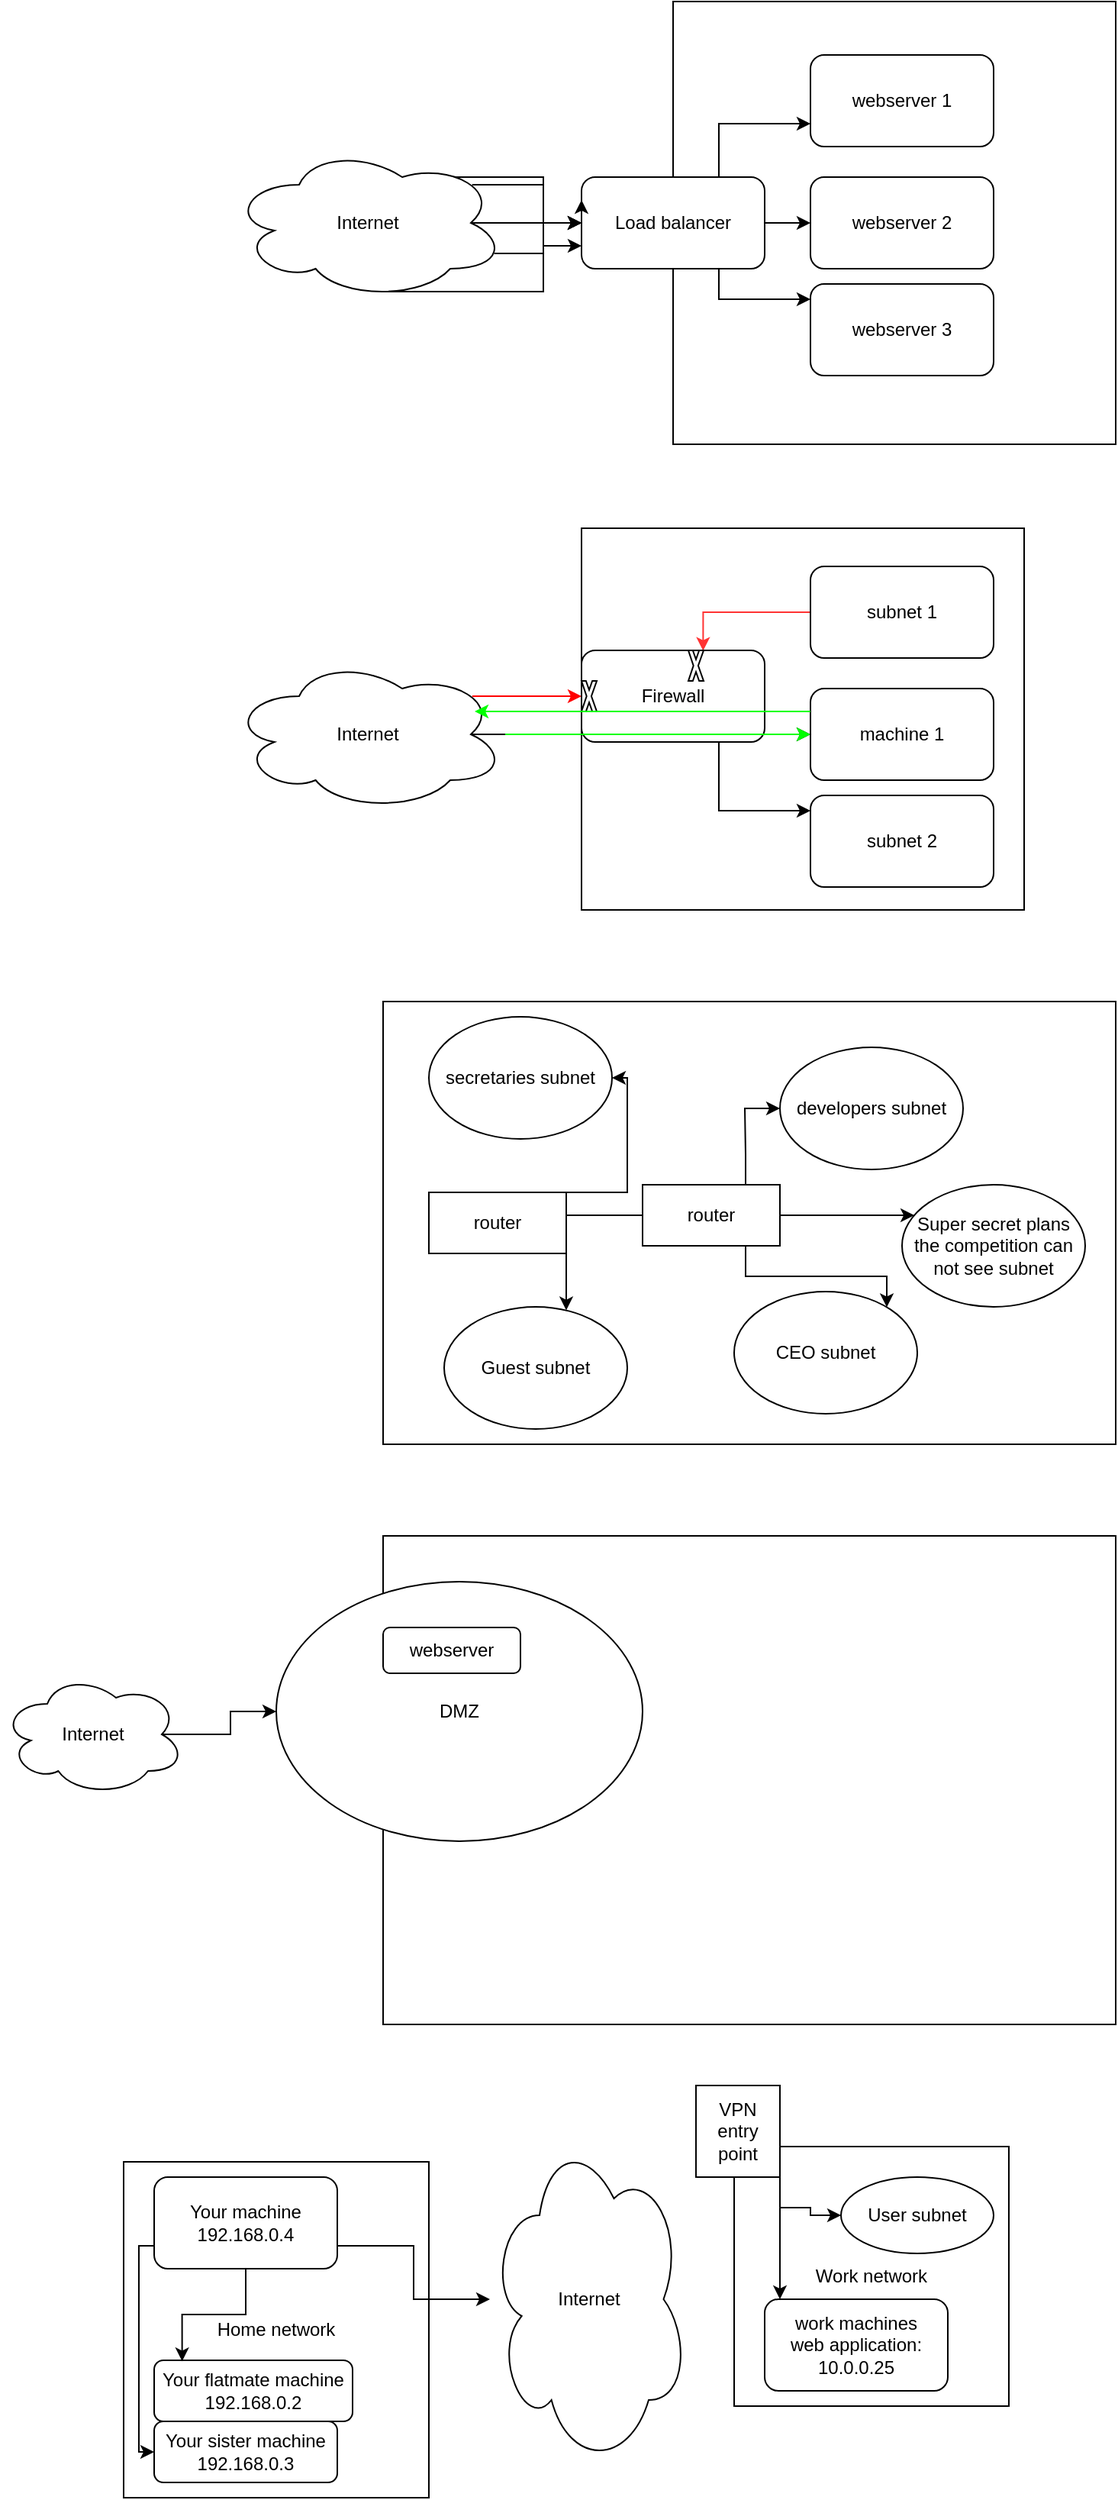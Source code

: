 <mxfile version="13.7.7" type="device"><diagram id="-_J9PzOV8Rh0853Y2nV4" name="Page-1"><mxGraphModel dx="981" dy="519" grid="1" gridSize="10" guides="1" tooltips="1" connect="1" arrows="1" fold="1" page="1" pageScale="1" pageWidth="850" pageHeight="1100" math="0" shadow="0"><root><mxCell id="0"/><mxCell id="1" parent="0"/><mxCell id="6X1b4PDbWwFGni_HRj-H-39" value="" style="verticalLabelPosition=bottom;verticalAlign=top;html=1;shape=mxgraph.basic.rect;fillColor2=none;strokeWidth=1;size=20;indent=5;" vertex="1" parent="1"><mxGeometry x="390" y="410" width="290" height="250" as="geometry"/></mxCell><mxCell id="6X1b4PDbWwFGni_HRj-H-5" style="edgeStyle=orthogonalEdgeStyle;rounded=0;orthogonalLoop=1;jettySize=auto;html=1;exitX=0.875;exitY=0.5;exitDx=0;exitDy=0;exitPerimeter=0;" edge="1" parent="1" source="6X1b4PDbWwFGni_HRj-H-1" target="6X1b4PDbWwFGni_HRj-H-4"><mxGeometry relative="1" as="geometry"/></mxCell><mxCell id="6X1b4PDbWwFGni_HRj-H-12" style="edgeStyle=orthogonalEdgeStyle;rounded=0;orthogonalLoop=1;jettySize=auto;html=1;exitX=0.96;exitY=0.7;exitDx=0;exitDy=0;exitPerimeter=0;" edge="1" parent="1" source="6X1b4PDbWwFGni_HRj-H-1" target="6X1b4PDbWwFGni_HRj-H-4"><mxGeometry relative="1" as="geometry"/></mxCell><mxCell id="6X1b4PDbWwFGni_HRj-H-13" style="edgeStyle=orthogonalEdgeStyle;rounded=0;orthogonalLoop=1;jettySize=auto;html=1;exitX=0.88;exitY=0.25;exitDx=0;exitDy=0;exitPerimeter=0;" edge="1" parent="1" source="6X1b4PDbWwFGni_HRj-H-1" target="6X1b4PDbWwFGni_HRj-H-4"><mxGeometry relative="1" as="geometry"/></mxCell><mxCell id="6X1b4PDbWwFGni_HRj-H-14" style="edgeStyle=orthogonalEdgeStyle;rounded=0;orthogonalLoop=1;jettySize=auto;html=1;exitX=0.625;exitY=0.2;exitDx=0;exitDy=0;exitPerimeter=0;" edge="1" parent="1" source="6X1b4PDbWwFGni_HRj-H-1" target="6X1b4PDbWwFGni_HRj-H-4"><mxGeometry relative="1" as="geometry"/></mxCell><mxCell id="6X1b4PDbWwFGni_HRj-H-15" style="edgeStyle=orthogonalEdgeStyle;rounded=0;orthogonalLoop=1;jettySize=auto;html=1;exitX=0.55;exitY=0.95;exitDx=0;exitDy=0;exitPerimeter=0;entryX=0;entryY=0.75;entryDx=0;entryDy=0;" edge="1" parent="1" source="6X1b4PDbWwFGni_HRj-H-1" target="6X1b4PDbWwFGni_HRj-H-4"><mxGeometry relative="1" as="geometry"/></mxCell><mxCell id="6X1b4PDbWwFGni_HRj-H-1" value="Internet" style="ellipse;shape=cloud;whiteSpace=wrap;html=1;" vertex="1" parent="1"><mxGeometry x="160" y="160" width="180" height="100" as="geometry"/></mxCell><mxCell id="6X1b4PDbWwFGni_HRj-H-3" value="" style="whiteSpace=wrap;html=1;aspect=fixed;" vertex="1" parent="1"><mxGeometry x="450" y="65" width="290" height="290" as="geometry"/></mxCell><mxCell id="6X1b4PDbWwFGni_HRj-H-9" style="edgeStyle=orthogonalEdgeStyle;rounded=0;orthogonalLoop=1;jettySize=auto;html=1;exitX=0.75;exitY=0;exitDx=0;exitDy=0;entryX=0;entryY=0.75;entryDx=0;entryDy=0;" edge="1" parent="1" source="6X1b4PDbWwFGni_HRj-H-4" target="6X1b4PDbWwFGni_HRj-H-6"><mxGeometry relative="1" as="geometry"><Array as="points"><mxPoint x="480" y="145"/></Array></mxGeometry></mxCell><mxCell id="6X1b4PDbWwFGni_HRj-H-10" style="edgeStyle=orthogonalEdgeStyle;rounded=0;orthogonalLoop=1;jettySize=auto;html=1;exitX=0.75;exitY=1;exitDx=0;exitDy=0;" edge="1" parent="1" source="6X1b4PDbWwFGni_HRj-H-4" target="6X1b4PDbWwFGni_HRj-H-7"><mxGeometry relative="1" as="geometry"><Array as="points"><mxPoint x="480" y="260"/></Array></mxGeometry></mxCell><mxCell id="6X1b4PDbWwFGni_HRj-H-11" style="edgeStyle=orthogonalEdgeStyle;rounded=0;orthogonalLoop=1;jettySize=auto;html=1;exitX=1;exitY=0.5;exitDx=0;exitDy=0;" edge="1" parent="1" source="6X1b4PDbWwFGni_HRj-H-4" target="6X1b4PDbWwFGni_HRj-H-8"><mxGeometry relative="1" as="geometry"/></mxCell><mxCell id="6X1b4PDbWwFGni_HRj-H-4" value="Load balancer" style="rounded=1;whiteSpace=wrap;html=1;" vertex="1" parent="1"><mxGeometry x="390" y="180" width="120" height="60" as="geometry"/></mxCell><mxCell id="6X1b4PDbWwFGni_HRj-H-6" value="webserver 1" style="rounded=1;whiteSpace=wrap;html=1;" vertex="1" parent="1"><mxGeometry x="540" y="100" width="120" height="60" as="geometry"/></mxCell><mxCell id="6X1b4PDbWwFGni_HRj-H-7" value="webserver 3" style="rounded=1;whiteSpace=wrap;html=1;" vertex="1" parent="1"><mxGeometry x="540" y="250" width="120" height="60" as="geometry"/></mxCell><mxCell id="6X1b4PDbWwFGni_HRj-H-8" value="webserver 2" style="rounded=1;whiteSpace=wrap;html=1;" vertex="1" parent="1"><mxGeometry x="540" y="180" width="120" height="60" as="geometry"/></mxCell><mxCell id="6X1b4PDbWwFGni_HRj-H-16" style="edgeStyle=orthogonalEdgeStyle;rounded=0;orthogonalLoop=1;jettySize=auto;html=1;exitX=0;exitY=0.5;exitDx=0;exitDy=0;entryX=0;entryY=0.25;entryDx=0;entryDy=0;" edge="1" parent="1" source="6X1b4PDbWwFGni_HRj-H-4" target="6X1b4PDbWwFGni_HRj-H-4"><mxGeometry relative="1" as="geometry"/></mxCell><mxCell id="6X1b4PDbWwFGni_HRj-H-17" style="edgeStyle=orthogonalEdgeStyle;rounded=0;orthogonalLoop=1;jettySize=auto;html=1;exitX=0.875;exitY=0.5;exitDx=0;exitDy=0;exitPerimeter=0;" edge="1" parent="1" source="6X1b4PDbWwFGni_HRj-H-22" target="6X1b4PDbWwFGni_HRj-H-30"><mxGeometry relative="1" as="geometry"/></mxCell><mxCell id="6X1b4PDbWwFGni_HRj-H-19" style="edgeStyle=orthogonalEdgeStyle;rounded=0;orthogonalLoop=1;jettySize=auto;html=1;exitX=0.88;exitY=0.25;exitDx=0;exitDy=0;exitPerimeter=0;strokeColor=#FF0000;" edge="1" parent="1" source="6X1b4PDbWwFGni_HRj-H-22" target="6X1b4PDbWwFGni_HRj-H-27"><mxGeometry relative="1" as="geometry"/></mxCell><mxCell id="6X1b4PDbWwFGni_HRj-H-22" value="Internet" style="ellipse;shape=cloud;whiteSpace=wrap;html=1;" vertex="1" parent="1"><mxGeometry x="160" y="495" width="180" height="100" as="geometry"/></mxCell><mxCell id="6X1b4PDbWwFGni_HRj-H-25" style="edgeStyle=orthogonalEdgeStyle;rounded=0;orthogonalLoop=1;jettySize=auto;html=1;exitX=0.75;exitY=1;exitDx=0;exitDy=0;" edge="1" parent="1" source="6X1b4PDbWwFGni_HRj-H-27" target="6X1b4PDbWwFGni_HRj-H-29"><mxGeometry relative="1" as="geometry"><Array as="points"><mxPoint x="480" y="595"/></Array></mxGeometry></mxCell><mxCell id="6X1b4PDbWwFGni_HRj-H-34" style="edgeStyle=orthogonalEdgeStyle;rounded=0;orthogonalLoop=1;jettySize=auto;html=1;exitX=0;exitY=0.5;exitDx=0;exitDy=0;entryX=0.664;entryY=0.005;entryDx=0;entryDy=0;entryPerimeter=0;strokeColor=#FF3333;" edge="1" parent="1" source="6X1b4PDbWwFGni_HRj-H-28" target="6X1b4PDbWwFGni_HRj-H-27"><mxGeometry relative="1" as="geometry"/></mxCell><mxCell id="6X1b4PDbWwFGni_HRj-H-28" value="subnet 1" style="rounded=1;whiteSpace=wrap;html=1;" vertex="1" parent="1"><mxGeometry x="540" y="435" width="120" height="60" as="geometry"/></mxCell><mxCell id="6X1b4PDbWwFGni_HRj-H-29" value="subnet 2" style="rounded=1;whiteSpace=wrap;html=1;" vertex="1" parent="1"><mxGeometry x="540" y="585" width="120" height="60" as="geometry"/></mxCell><mxCell id="6X1b4PDbWwFGni_HRj-H-30" value="machine 1" style="rounded=1;whiteSpace=wrap;html=1;" vertex="1" parent="1"><mxGeometry x="540" y="515" width="120" height="60" as="geometry"/></mxCell><mxCell id="6X1b4PDbWwFGni_HRj-H-27" value="Firewall" style="rounded=1;whiteSpace=wrap;html=1;" vertex="1" parent="1"><mxGeometry x="390" y="490" width="120" height="60" as="geometry"/></mxCell><mxCell id="6X1b4PDbWwFGni_HRj-H-26" style="edgeStyle=orthogonalEdgeStyle;rounded=0;orthogonalLoop=1;jettySize=auto;html=1;strokeColor=#00FF00;" edge="1" parent="1" source="6X1b4PDbWwFGni_HRj-H-22" target="6X1b4PDbWwFGni_HRj-H-30"><mxGeometry relative="1" as="geometry"/></mxCell><mxCell id="6X1b4PDbWwFGni_HRj-H-32" value="" style="verticalLabelPosition=bottom;verticalAlign=top;html=1;shape=mxgraph.basic.x" vertex="1" parent="1"><mxGeometry x="390" y="510" width="10" height="20" as="geometry"/></mxCell><mxCell id="6X1b4PDbWwFGni_HRj-H-36" value="" style="verticalLabelPosition=bottom;verticalAlign=top;html=1;shape=mxgraph.basic.x" vertex="1" parent="1"><mxGeometry x="460" y="490" width="10" height="20" as="geometry"/></mxCell><mxCell id="6X1b4PDbWwFGni_HRj-H-37" style="edgeStyle=orthogonalEdgeStyle;rounded=0;orthogonalLoop=1;jettySize=auto;html=1;exitX=0;exitY=0.25;exitDx=0;exitDy=0;entryX=0.889;entryY=0.35;entryDx=0;entryDy=0;entryPerimeter=0;strokeColor=#00FF00;" edge="1" parent="1" source="6X1b4PDbWwFGni_HRj-H-30" target="6X1b4PDbWwFGni_HRj-H-22"><mxGeometry relative="1" as="geometry"/></mxCell><mxCell id="6X1b4PDbWwFGni_HRj-H-40" value="" style="verticalLabelPosition=bottom;verticalAlign=top;html=1;shape=mxgraph.basic.rect;fillColor2=none;strokeWidth=1;size=20;indent=5;" vertex="1" parent="1"><mxGeometry x="260" y="720" width="480" height="290" as="geometry"/></mxCell><mxCell id="6X1b4PDbWwFGni_HRj-H-41" value="secretaries subnet" style="ellipse;whiteSpace=wrap;html=1;" vertex="1" parent="1"><mxGeometry x="290" y="730" width="120" height="80" as="geometry"/></mxCell><mxCell id="6X1b4PDbWwFGni_HRj-H-42" value="Guest subnet" style="ellipse;whiteSpace=wrap;html=1;" vertex="1" parent="1"><mxGeometry x="300" y="920" width="120" height="80" as="geometry"/></mxCell><mxCell id="6X1b4PDbWwFGni_HRj-H-43" value="Super secret plans the competition can not see subnet" style="ellipse;whiteSpace=wrap;html=1;" vertex="1" parent="1"><mxGeometry x="600" y="840" width="120" height="80" as="geometry"/></mxCell><mxCell id="6X1b4PDbWwFGni_HRj-H-45" style="edgeStyle=orthogonalEdgeStyle;rounded=0;orthogonalLoop=1;jettySize=auto;html=1;exitX=1;exitY=0.5;exitDx=0;exitDy=0;" edge="1" parent="1" source="6X1b4PDbWwFGni_HRj-H-44" target="6X1b4PDbWwFGni_HRj-H-43"><mxGeometry relative="1" as="geometry"><Array as="points"><mxPoint x="380" y="860"/></Array></mxGeometry></mxCell><mxCell id="6X1b4PDbWwFGni_HRj-H-46" style="edgeStyle=orthogonalEdgeStyle;rounded=0;orthogonalLoop=1;jettySize=auto;html=1;exitX=1;exitY=1;exitDx=0;exitDy=0;strokeColor=#000000;" edge="1" parent="1" source="6X1b4PDbWwFGni_HRj-H-44" target="6X1b4PDbWwFGni_HRj-H-42"><mxGeometry relative="1" as="geometry"><Array as="points"><mxPoint x="400" y="920"/><mxPoint x="400" y="920"/></Array></mxGeometry></mxCell><mxCell id="6X1b4PDbWwFGni_HRj-H-47" style="edgeStyle=orthogonalEdgeStyle;rounded=0;orthogonalLoop=1;jettySize=auto;html=1;exitX=1;exitY=0;exitDx=0;exitDy=0;strokeColor=#000000;" edge="1" parent="1" source="6X1b4PDbWwFGni_HRj-H-44" target="6X1b4PDbWwFGni_HRj-H-41"><mxGeometry relative="1" as="geometry"><Array as="points"><mxPoint x="420" y="770"/></Array></mxGeometry></mxCell><mxCell id="6X1b4PDbWwFGni_HRj-H-44" value="&lt;div&gt;router&lt;/div&gt;" style="rounded=0;whiteSpace=wrap;html=1;" vertex="1" parent="1"><mxGeometry x="290" y="845" width="90" height="40" as="geometry"/></mxCell><mxCell id="6X1b4PDbWwFGni_HRj-H-48" value="developers subnet" style="ellipse;whiteSpace=wrap;html=1;" vertex="1" parent="1"><mxGeometry x="520" y="750" width="120" height="80" as="geometry"/></mxCell><mxCell id="6X1b4PDbWwFGni_HRj-H-49" value="CEO subnet" style="ellipse;whiteSpace=wrap;html=1;" vertex="1" parent="1"><mxGeometry x="490" y="910" width="120" height="80" as="geometry"/></mxCell><mxCell id="6X1b4PDbWwFGni_HRj-H-51" style="edgeStyle=orthogonalEdgeStyle;rounded=0;orthogonalLoop=1;jettySize=auto;html=1;exitX=0.75;exitY=0;exitDx=0;exitDy=0;strokeColor=#000000;" edge="1" parent="1" source="6X1b4PDbWwFGni_HRj-H-50" target="6X1b4PDbWwFGni_HRj-H-48"><mxGeometry relative="1" as="geometry"><Array as="points"><mxPoint x="497" y="820"/><mxPoint x="497" y="820"/><mxPoint x="497" y="790"/></Array></mxGeometry></mxCell><mxCell id="6X1b4PDbWwFGni_HRj-H-52" style="edgeStyle=orthogonalEdgeStyle;rounded=0;orthogonalLoop=1;jettySize=auto;html=1;exitX=0.75;exitY=1;exitDx=0;exitDy=0;strokeColor=#000000;" edge="1" parent="1" source="6X1b4PDbWwFGni_HRj-H-50" target="6X1b4PDbWwFGni_HRj-H-49"><mxGeometry relative="1" as="geometry"><Array as="points"><mxPoint x="497" y="900"/><mxPoint x="590" y="900"/></Array></mxGeometry></mxCell><mxCell id="6X1b4PDbWwFGni_HRj-H-50" value="&lt;div&gt;router&lt;/div&gt;" style="rounded=0;whiteSpace=wrap;html=1;" vertex="1" parent="1"><mxGeometry x="430" y="840" width="90" height="40" as="geometry"/></mxCell><mxCell id="6X1b4PDbWwFGni_HRj-H-53" value="" style="rounded=0;whiteSpace=wrap;html=1;" vertex="1" parent="1"><mxGeometry x="260" y="1070" width="480" height="320" as="geometry"/></mxCell><mxCell id="6X1b4PDbWwFGni_HRj-H-54" value="DMZ" style="ellipse;whiteSpace=wrap;html=1;" vertex="1" parent="1"><mxGeometry x="190" y="1100" width="240" height="170" as="geometry"/></mxCell><mxCell id="6X1b4PDbWwFGni_HRj-H-55" value="webserver" style="rounded=1;whiteSpace=wrap;html=1;" vertex="1" parent="1"><mxGeometry x="260" y="1130" width="90" height="30" as="geometry"/></mxCell><mxCell id="6X1b4PDbWwFGni_HRj-H-57" style="edgeStyle=orthogonalEdgeStyle;rounded=0;orthogonalLoop=1;jettySize=auto;html=1;exitX=0.875;exitY=0.5;exitDx=0;exitDy=0;exitPerimeter=0;strokeColor=#000000;" edge="1" parent="1" source="6X1b4PDbWwFGni_HRj-H-56" target="6X1b4PDbWwFGni_HRj-H-54"><mxGeometry relative="1" as="geometry"/></mxCell><mxCell id="6X1b4PDbWwFGni_HRj-H-56" value="Internet" style="ellipse;shape=cloud;whiteSpace=wrap;html=1;" vertex="1" parent="1"><mxGeometry x="10" y="1160" width="120" height="80" as="geometry"/></mxCell><mxCell id="6X1b4PDbWwFGni_HRj-H-58" value="Work network" style="rounded=0;whiteSpace=wrap;html=1;" vertex="1" parent="1"><mxGeometry x="490" y="1470" width="180" height="170" as="geometry"/></mxCell><mxCell id="6X1b4PDbWwFGni_HRj-H-59" value="&lt;div&gt;work machines&lt;/div&gt;&lt;div&gt;web application: 10.0.0.25&lt;br&gt;&lt;/div&gt;" style="rounded=1;whiteSpace=wrap;html=1;" vertex="1" parent="1"><mxGeometry x="510" y="1570" width="120" height="60" as="geometry"/></mxCell><mxCell id="6X1b4PDbWwFGni_HRj-H-60" value="Home network" style="rounded=0;whiteSpace=wrap;html=1;" vertex="1" parent="1"><mxGeometry x="90" y="1480" width="200" height="220" as="geometry"/></mxCell><mxCell id="6X1b4PDbWwFGni_HRj-H-61" value="&lt;div&gt;Your sister machine&lt;/div&gt;&lt;div&gt;192.168.0.3&lt;br&gt;&lt;/div&gt;" style="rounded=1;whiteSpace=wrap;html=1;" vertex="1" parent="1"><mxGeometry x="110" y="1650" width="120" height="40" as="geometry"/></mxCell><mxCell id="6X1b4PDbWwFGni_HRj-H-62" value="&lt;div&gt;Your flatmate machine&lt;/div&gt;&lt;div&gt;192.168.0.2&lt;br&gt;&lt;/div&gt;" style="rounded=1;whiteSpace=wrap;html=1;" vertex="1" parent="1"><mxGeometry x="110" y="1610" width="130" height="40" as="geometry"/></mxCell><mxCell id="6X1b4PDbWwFGni_HRj-H-66" style="edgeStyle=orthogonalEdgeStyle;rounded=0;orthogonalLoop=1;jettySize=auto;html=1;exitX=0.5;exitY=1;exitDx=0;exitDy=0;entryX=0.141;entryY=0.016;entryDx=0;entryDy=0;entryPerimeter=0;strokeColor=#000000;" edge="1" parent="1" source="6X1b4PDbWwFGni_HRj-H-63" target="6X1b4PDbWwFGni_HRj-H-62"><mxGeometry relative="1" as="geometry"/></mxCell><mxCell id="6X1b4PDbWwFGni_HRj-H-67" style="edgeStyle=orthogonalEdgeStyle;rounded=0;orthogonalLoop=1;jettySize=auto;html=1;exitX=0;exitY=0.75;exitDx=0;exitDy=0;strokeColor=#000000;" edge="1" parent="1" source="6X1b4PDbWwFGni_HRj-H-63" target="6X1b4PDbWwFGni_HRj-H-61"><mxGeometry relative="1" as="geometry"><Array as="points"><mxPoint x="100" y="1535"/><mxPoint x="100" y="1670"/></Array></mxGeometry></mxCell><mxCell id="6X1b4PDbWwFGni_HRj-H-68" style="edgeStyle=orthogonalEdgeStyle;rounded=0;orthogonalLoop=1;jettySize=auto;html=1;exitX=1;exitY=0.75;exitDx=0;exitDy=0;strokeColor=#000000;" edge="1" parent="1" source="6X1b4PDbWwFGni_HRj-H-63" target="6X1b4PDbWwFGni_HRj-H-64"><mxGeometry relative="1" as="geometry"/></mxCell><mxCell id="6X1b4PDbWwFGni_HRj-H-63" value="&lt;div&gt;Your machine&lt;/div&gt;&lt;div&gt;192.168.0.4&lt;br&gt;&lt;/div&gt;" style="rounded=1;whiteSpace=wrap;html=1;" vertex="1" parent="1"><mxGeometry x="110" y="1490" width="120" height="60" as="geometry"/></mxCell><mxCell id="6X1b4PDbWwFGni_HRj-H-64" value="Internet" style="ellipse;shape=cloud;whiteSpace=wrap;html=1;" vertex="1" parent="1"><mxGeometry x="330" y="1460" width="130" height="220" as="geometry"/></mxCell><mxCell id="6X1b4PDbWwFGni_HRj-H-65" value="User subnet" style="ellipse;whiteSpace=wrap;html=1;" vertex="1" parent="1"><mxGeometry x="560" y="1490" width="100" height="50" as="geometry"/></mxCell><mxCell id="6X1b4PDbWwFGni_HRj-H-70" style="edgeStyle=orthogonalEdgeStyle;rounded=0;orthogonalLoop=1;jettySize=auto;html=1;exitX=0.75;exitY=1;exitDx=0;exitDy=0;strokeColor=#000000;" edge="1" parent="1" source="6X1b4PDbWwFGni_HRj-H-69" target="6X1b4PDbWwFGni_HRj-H-65"><mxGeometry relative="1" as="geometry"><Array as="points"><mxPoint x="520" y="1490"/><mxPoint x="520" y="1510"/><mxPoint x="540" y="1510"/><mxPoint x="540" y="1515"/></Array></mxGeometry></mxCell><mxCell id="6X1b4PDbWwFGni_HRj-H-71" style="edgeStyle=orthogonalEdgeStyle;rounded=0;orthogonalLoop=1;jettySize=auto;html=1;exitX=0.75;exitY=1;exitDx=0;exitDy=0;strokeColor=#000000;" edge="1" parent="1" source="6X1b4PDbWwFGni_HRj-H-69" target="6X1b4PDbWwFGni_HRj-H-59"><mxGeometry relative="1" as="geometry"><Array as="points"><mxPoint x="520" y="1490"/></Array></mxGeometry></mxCell><mxCell id="6X1b4PDbWwFGni_HRj-H-69" value="VPN entry point" style="rounded=0;whiteSpace=wrap;html=1;" vertex="1" parent="1"><mxGeometry x="465" y="1430" width="55" height="60" as="geometry"/></mxCell></root></mxGraphModel></diagram></mxfile>